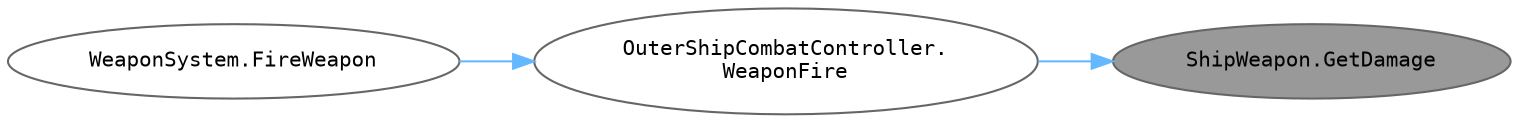 digraph "ShipWeapon.GetDamage"
{
 // INTERACTIVE_SVG=YES
 // LATEX_PDF_SIZE
  bgcolor="transparent";
  edge [fontname=Helvetica,fontsize=10,labelfontname=Helvetica,labelfontsize=10];
  node [fontname=Helvetica,fontsize=10,fontname=Consolas fontsize=10 style=filled height=0.2 width=0.4 margin=0.1];
  rankdir="RL";
  Node1 [id="Node000001",label="ShipWeapon.GetDamage",height=0.2,width=0.4,color="gray40", fillcolor="grey60", style="filled", fontcolor="black",tooltip="무기 이름을 반환합니다."];
  Node1 -> Node2 [id="edge1_Node000001_Node000002",dir="back",color="steelblue1",style="solid",tooltip=" "];
  Node2 [id="Node000002",label="OuterShipCombatController.\lWeaponFire",height=0.2,width=0.4,color="grey40", fillcolor="white", style="filled",URL="$class_outer_ship_combat_controller.html#a11ae7e43fcd5261ae159ccffb975dba9",tooltip="지정된 함선이 무기를 발사하도록 시도합니다. 무기가 준비되지 않았거나 대상이 없으면 실패합니다."];
  Node2 -> Node3 [id="edge2_Node000002_Node000003",dir="back",color="steelblue1",style="solid",tooltip=" "];
  Node3 [id="Node000003",label="WeaponSystem.FireWeapon",height=0.2,width=0.4,color="grey40", fillcolor="white", style="filled",URL="$class_weapon_system.html#a64079bfedade35f6d709125c2e037aa6",tooltip="지정한 인덱스의 무기를 대상에게 발사합니다. 무기가 준비된 상태일 경우에만 발사됩니다."];
}
